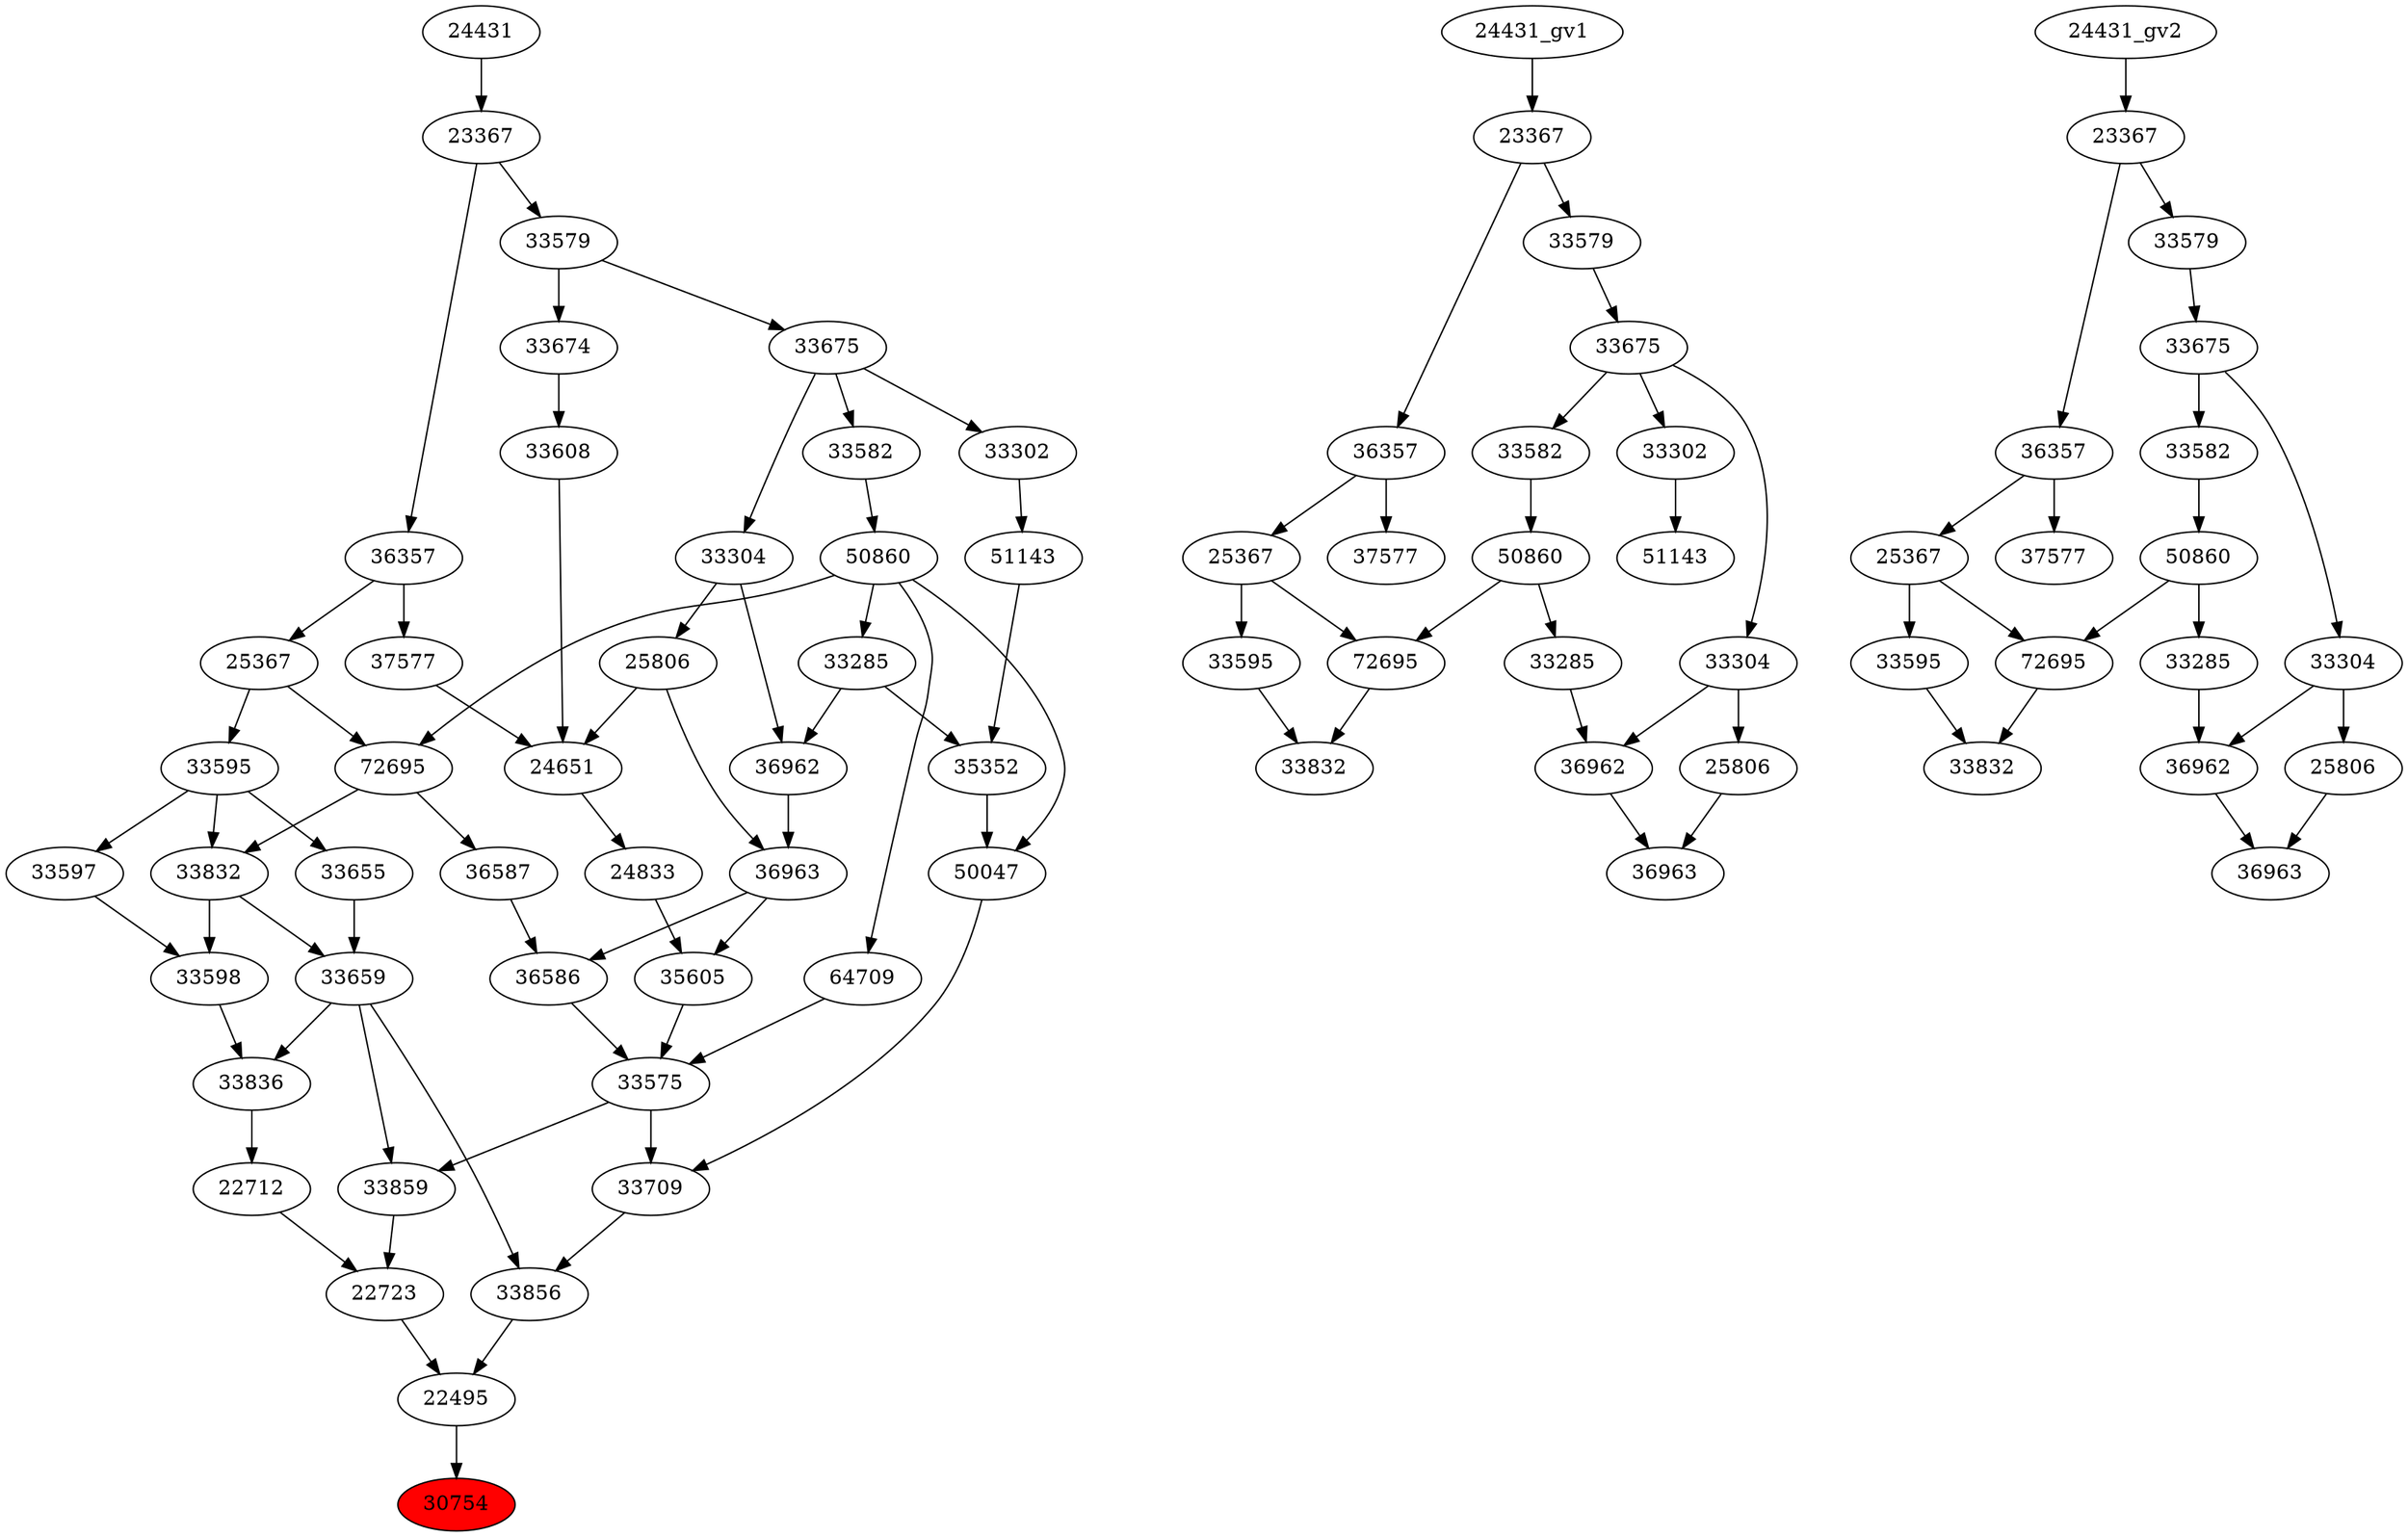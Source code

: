 strict digraph root {
	node [label="\N"];
	{
		node [fillcolor="",
			label="\N",
			style=""
		];
		30754		 [fillcolor=red,
			label=30754,
			style=filled];
		22495		 [label=22495];
		22495 -> 30754;
		22723		 [label=22723];
		22723 -> 22495;
		33856		 [label=33856];
		33856 -> 22495;
		22712		 [label=22712];
		22712 -> 22723;
		33859		 [label=33859];
		33859 -> 22723;
		33659		 [label=33659];
		33659 -> 33856;
		33659 -> 33859;
		33836		 [label=33836];
		33659 -> 33836;
		33709		 [label=33709];
		33709 -> 33856;
		33836 -> 22712;
		33575		 [label=33575];
		33575 -> 33859;
		33575 -> 33709;
		33655		 [label=33655];
		33655 -> 33659;
		33832		 [label=33832];
		33832 -> 33659;
		33598		 [label=33598];
		33832 -> 33598;
		50047		 [label=50047];
		50047 -> 33709;
		33598 -> 33836;
		36586		 [label=36586];
		36586 -> 33575;
		35605		 [label=35605];
		35605 -> 33575;
		64709		 [label=64709];
		64709 -> 33575;
		33595		 [label=33595];
		33595 -> 33655;
		33595 -> 33832;
		33597		 [label=33597];
		33595 -> 33597;
		72695		 [label=72695];
		72695 -> 33832;
		36587		 [label=36587];
		72695 -> 36587;
		35352		 [label=35352];
		35352 -> 50047;
		50860		 [label=50860];
		50860 -> 50047;
		50860 -> 64709;
		50860 -> 72695;
		33285		 [label=33285];
		50860 -> 33285;
		33597 -> 33598;
		36587 -> 36586;
		36963		 [label=36963];
		36963 -> 36586;
		36963 -> 35605;
		24833		 [label=24833];
		24833 -> 35605;
		25367		 [label=25367];
		25367 -> 33595;
		25367 -> 72695;
		33285 -> 35352;
		36962		 [label=36962];
		33285 -> 36962;
		51143		 [label=51143];
		51143 -> 35352;
		33582		 [label=33582];
		33582 -> 50860;
		36962 -> 36963;
		25806		 [label=25806];
		25806 -> 36963;
		24651		 [label=24651];
		25806 -> 24651;
		24651 -> 24833;
		36357		 [label=36357];
		36357 -> 25367;
		37577		 [label=37577];
		36357 -> 37577;
		33302		 [label=33302];
		33302 -> 51143;
		33675		 [label=33675];
		33675 -> 33582;
		33675 -> 33302;
		33304		 [label=33304];
		33675 -> 33304;
		33304 -> 36962;
		33304 -> 25806;
		33608		 [label=33608];
		33608 -> 24651;
		37577 -> 24651;
		23367		 [label=23367];
		23367 -> 36357;
		33579		 [label=33579];
		23367 -> 33579;
		33579 -> 33675;
		33674		 [label=33674];
		33579 -> 33674;
		33674 -> 33608;
		24431		 [label=24431];
		24431 -> 23367;
	}
	{
		node [label="\N"];
		"33832_gv1"		 [label=33832];
		"72695_gv1"		 [label=72695];
		"72695_gv1" -> "33832_gv1";
		"33595_gv1"		 [label=33595];
		"33595_gv1" -> "33832_gv1";
		"25367_gv1"		 [label=25367];
		"25367_gv1" -> "72695_gv1";
		"25367_gv1" -> "33595_gv1";
		"50860_gv1"		 [label=50860];
		"50860_gv1" -> "72695_gv1";
		"33285_gv1"		 [label=33285];
		"50860_gv1" -> "33285_gv1";
		"33582_gv1"		 [label=33582];
		"33582_gv1" -> "50860_gv1";
		"36963_gv1"		 [label=36963];
		"36962_gv1"		 [label=36962];
		"36962_gv1" -> "36963_gv1";
		"25806_gv1"		 [label=25806];
		"25806_gv1" -> "36963_gv1";
		"36357_gv1"		 [label=36357];
		"36357_gv1" -> "25367_gv1";
		"37577_gv1"		 [label=37577];
		"36357_gv1" -> "37577_gv1";
		"33285_gv1" -> "36962_gv1";
		"51143_gv1"		 [label=51143];
		"33302_gv1"		 [label=33302];
		"33302_gv1" -> "51143_gv1";
		"33675_gv1"		 [label=33675];
		"33675_gv1" -> "33582_gv1";
		"33675_gv1" -> "33302_gv1";
		"33304_gv1"		 [label=33304];
		"33675_gv1" -> "33304_gv1";
		"33304_gv1" -> "36962_gv1";
		"33304_gv1" -> "25806_gv1";
		"23367_gv1"		 [label=23367];
		"23367_gv1" -> "36357_gv1";
		"33579_gv1"		 [label=33579];
		"23367_gv1" -> "33579_gv1";
		"33579_gv1" -> "33675_gv1";
		"24431_gv1" -> "23367_gv1";
	}
	{
		node [label="\N"];
		"33832_gv2"		 [label=33832];
		"72695_gv2"		 [label=72695];
		"72695_gv2" -> "33832_gv2";
		"33595_gv2"		 [label=33595];
		"33595_gv2" -> "33832_gv2";
		"50860_gv2"		 [label=50860];
		"50860_gv2" -> "72695_gv2";
		"33285_gv2"		 [label=33285];
		"50860_gv2" -> "33285_gv2";
		"33582_gv2"		 [label=33582];
		"33582_gv2" -> "50860_gv2";
		"25367_gv2"		 [label=25367];
		"25367_gv2" -> "72695_gv2";
		"25367_gv2" -> "33595_gv2";
		"25806_gv2"		 [label=25806];
		"36963_gv2"		 [label=36963];
		"25806_gv2" -> "36963_gv2";
		"33304_gv2"		 [label=33304];
		"33304_gv2" -> "25806_gv2";
		"36962_gv2"		 [label=36962];
		"33304_gv2" -> "36962_gv2";
		"37577_gv2"		 [label=37577];
		"36357_gv2"		 [label=36357];
		"36357_gv2" -> "25367_gv2";
		"36357_gv2" -> "37577_gv2";
		"33675_gv2"		 [label=33675];
		"33675_gv2" -> "33582_gv2";
		"33675_gv2" -> "33304_gv2";
		"23367_gv2"		 [label=23367];
		"23367_gv2" -> "36357_gv2";
		"33579_gv2"		 [label=33579];
		"23367_gv2" -> "33579_gv2";
		"33579_gv2" -> "33675_gv2";
		"36962_gv2" -> "36963_gv2";
		"24431_gv2" -> "23367_gv2";
		"33285_gv2" -> "36962_gv2";
	}
}

